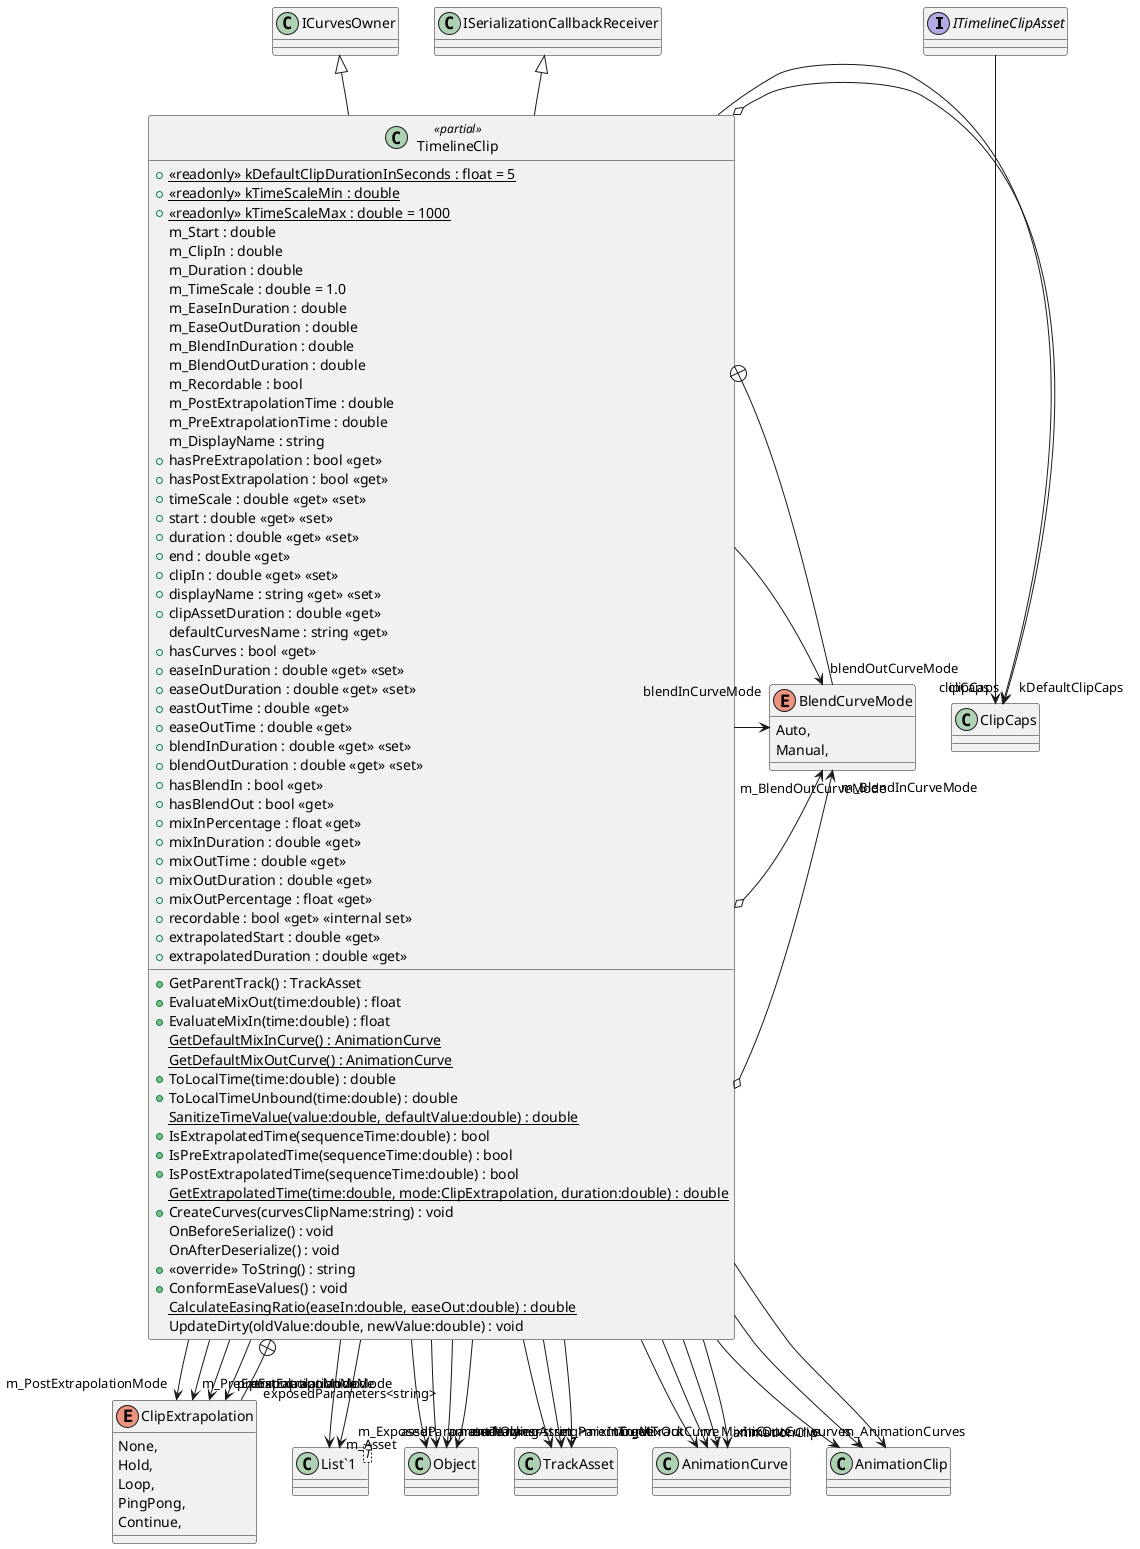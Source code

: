 @startuml
interface ITimelineClipAsset {
}
class TimelineClip <<partial>> {
    + {static} <<readonly>> kDefaultClipDurationInSeconds : float = 5
    + {static} <<readonly>> kTimeScaleMin : double
    + {static} <<readonly>> kTimeScaleMax : double = 1000
    m_Start : double
    m_ClipIn : double
    m_Duration : double
    m_TimeScale : double = 1.0
    m_EaseInDuration : double
    m_EaseOutDuration : double
    m_BlendInDuration : double
    m_BlendOutDuration : double
    m_Recordable : bool
    m_PostExtrapolationTime : double
    m_PreExtrapolationTime : double
    m_DisplayName : string
    + hasPreExtrapolation : bool <<get>>
    + hasPostExtrapolation : bool <<get>>
    + timeScale : double <<get>> <<set>>
    + start : double <<get>> <<set>>
    + duration : double <<get>> <<set>>
    + end : double <<get>>
    + clipIn : double <<get>> <<set>>
    + displayName : string <<get>> <<set>>
    + clipAssetDuration : double <<get>>
    defaultCurvesName : string <<get>>
    + hasCurves : bool <<get>>
    + GetParentTrack() : TrackAsset
    + easeInDuration : double <<get>> <<set>>
    + easeOutDuration : double <<get>> <<set>>
    + eastOutTime : double <<get>>
    + easeOutTime : double <<get>>
    + blendInDuration : double <<get>> <<set>>
    + blendOutDuration : double <<get>> <<set>>
    + hasBlendIn : bool <<get>>
    + hasBlendOut : bool <<get>>
    + mixInPercentage : float <<get>>
    + mixInDuration : double <<get>>
    + mixOutTime : double <<get>>
    + mixOutDuration : double <<get>>
    + mixOutPercentage : float <<get>>
    + recordable : bool <<get>> <<internal set>>
    + EvaluateMixOut(time:double) : float
    + EvaluateMixIn(time:double) : float
    {static} GetDefaultMixInCurve() : AnimationCurve
    {static} GetDefaultMixOutCurve() : AnimationCurve
    + ToLocalTime(time:double) : double
    + ToLocalTimeUnbound(time:double) : double
    {static} SanitizeTimeValue(value:double, defaultValue:double) : double
    + IsExtrapolatedTime(sequenceTime:double) : bool
    + IsPreExtrapolatedTime(sequenceTime:double) : bool
    + IsPostExtrapolatedTime(sequenceTime:double) : bool
    + extrapolatedStart : double <<get>>
    + extrapolatedDuration : double <<get>>
    {static} GetExtrapolatedTime(time:double, mode:ClipExtrapolation, duration:double) : double
    + CreateCurves(curvesClipName:string) : void
    OnBeforeSerialize() : void
    OnAfterDeserialize() : void
    + <<override>> ToString() : string
    + ConformEaseValues() : void
    {static} CalculateEasingRatio(easeIn:double, easeOut:double) : double
    UpdateDirty(oldValue:double, newValue:double) : void
}
enum ClipExtrapolation {
    None,
    Hold,
    Loop,
    PingPong,
    Continue,
}
enum BlendCurveMode {
    Auto,
    Manual,
}
class "List`1"<T> {
}
ITimelineClipAsset --> "clipCaps" ClipCaps
ICurvesOwner <|-- TimelineClip
ISerializationCallbackReceiver <|-- TimelineClip
TimelineClip o-> "kDefaultClipCaps" ClipCaps
TimelineClip --> "m_Asset" Object
TimelineClip --> "m_ParentTrack" TrackAsset
TimelineClip --> "m_MixInCurve" AnimationCurve
TimelineClip --> "m_MixOutCurve" AnimationCurve
TimelineClip o-> "m_BlendInCurveMode" BlendCurveMode
TimelineClip o-> "m_BlendOutCurveMode" BlendCurveMode
TimelineClip --> "m_ExposedParameterNames<string>" "List`1"
TimelineClip --> "m_AnimationCurves" AnimationClip
TimelineClip --> "m_PostExtrapolationMode" ClipExtrapolation
TimelineClip --> "m_PreExtrapolationMode" ClipExtrapolation
TimelineClip --> "curves" AnimationClip
TimelineClip --> "asset" Object
TimelineClip --> "assetOwner" Object
TimelineClip --> "targetTrack" TrackAsset
TimelineClip --> "underlyingAsset" Object
TimelineClip --> "parentTrack" TrackAsset
TimelineClip --> "blendInCurveMode" BlendCurveMode
TimelineClip --> "blendOutCurveMode" BlendCurveMode
TimelineClip --> "mixInCurve" AnimationCurve
TimelineClip --> "mixOutCurve" AnimationCurve
TimelineClip --> "exposedParameters<string>" "List`1"
TimelineClip --> "clipCaps" ClipCaps
TimelineClip --> "animationClip" AnimationClip
TimelineClip --> "postExtrapolationMode" ClipExtrapolation
TimelineClip --> "preExtrapolationMode" ClipExtrapolation
TimelineClip +-- ClipExtrapolation
TimelineClip +-- BlendCurveMode
@enduml
